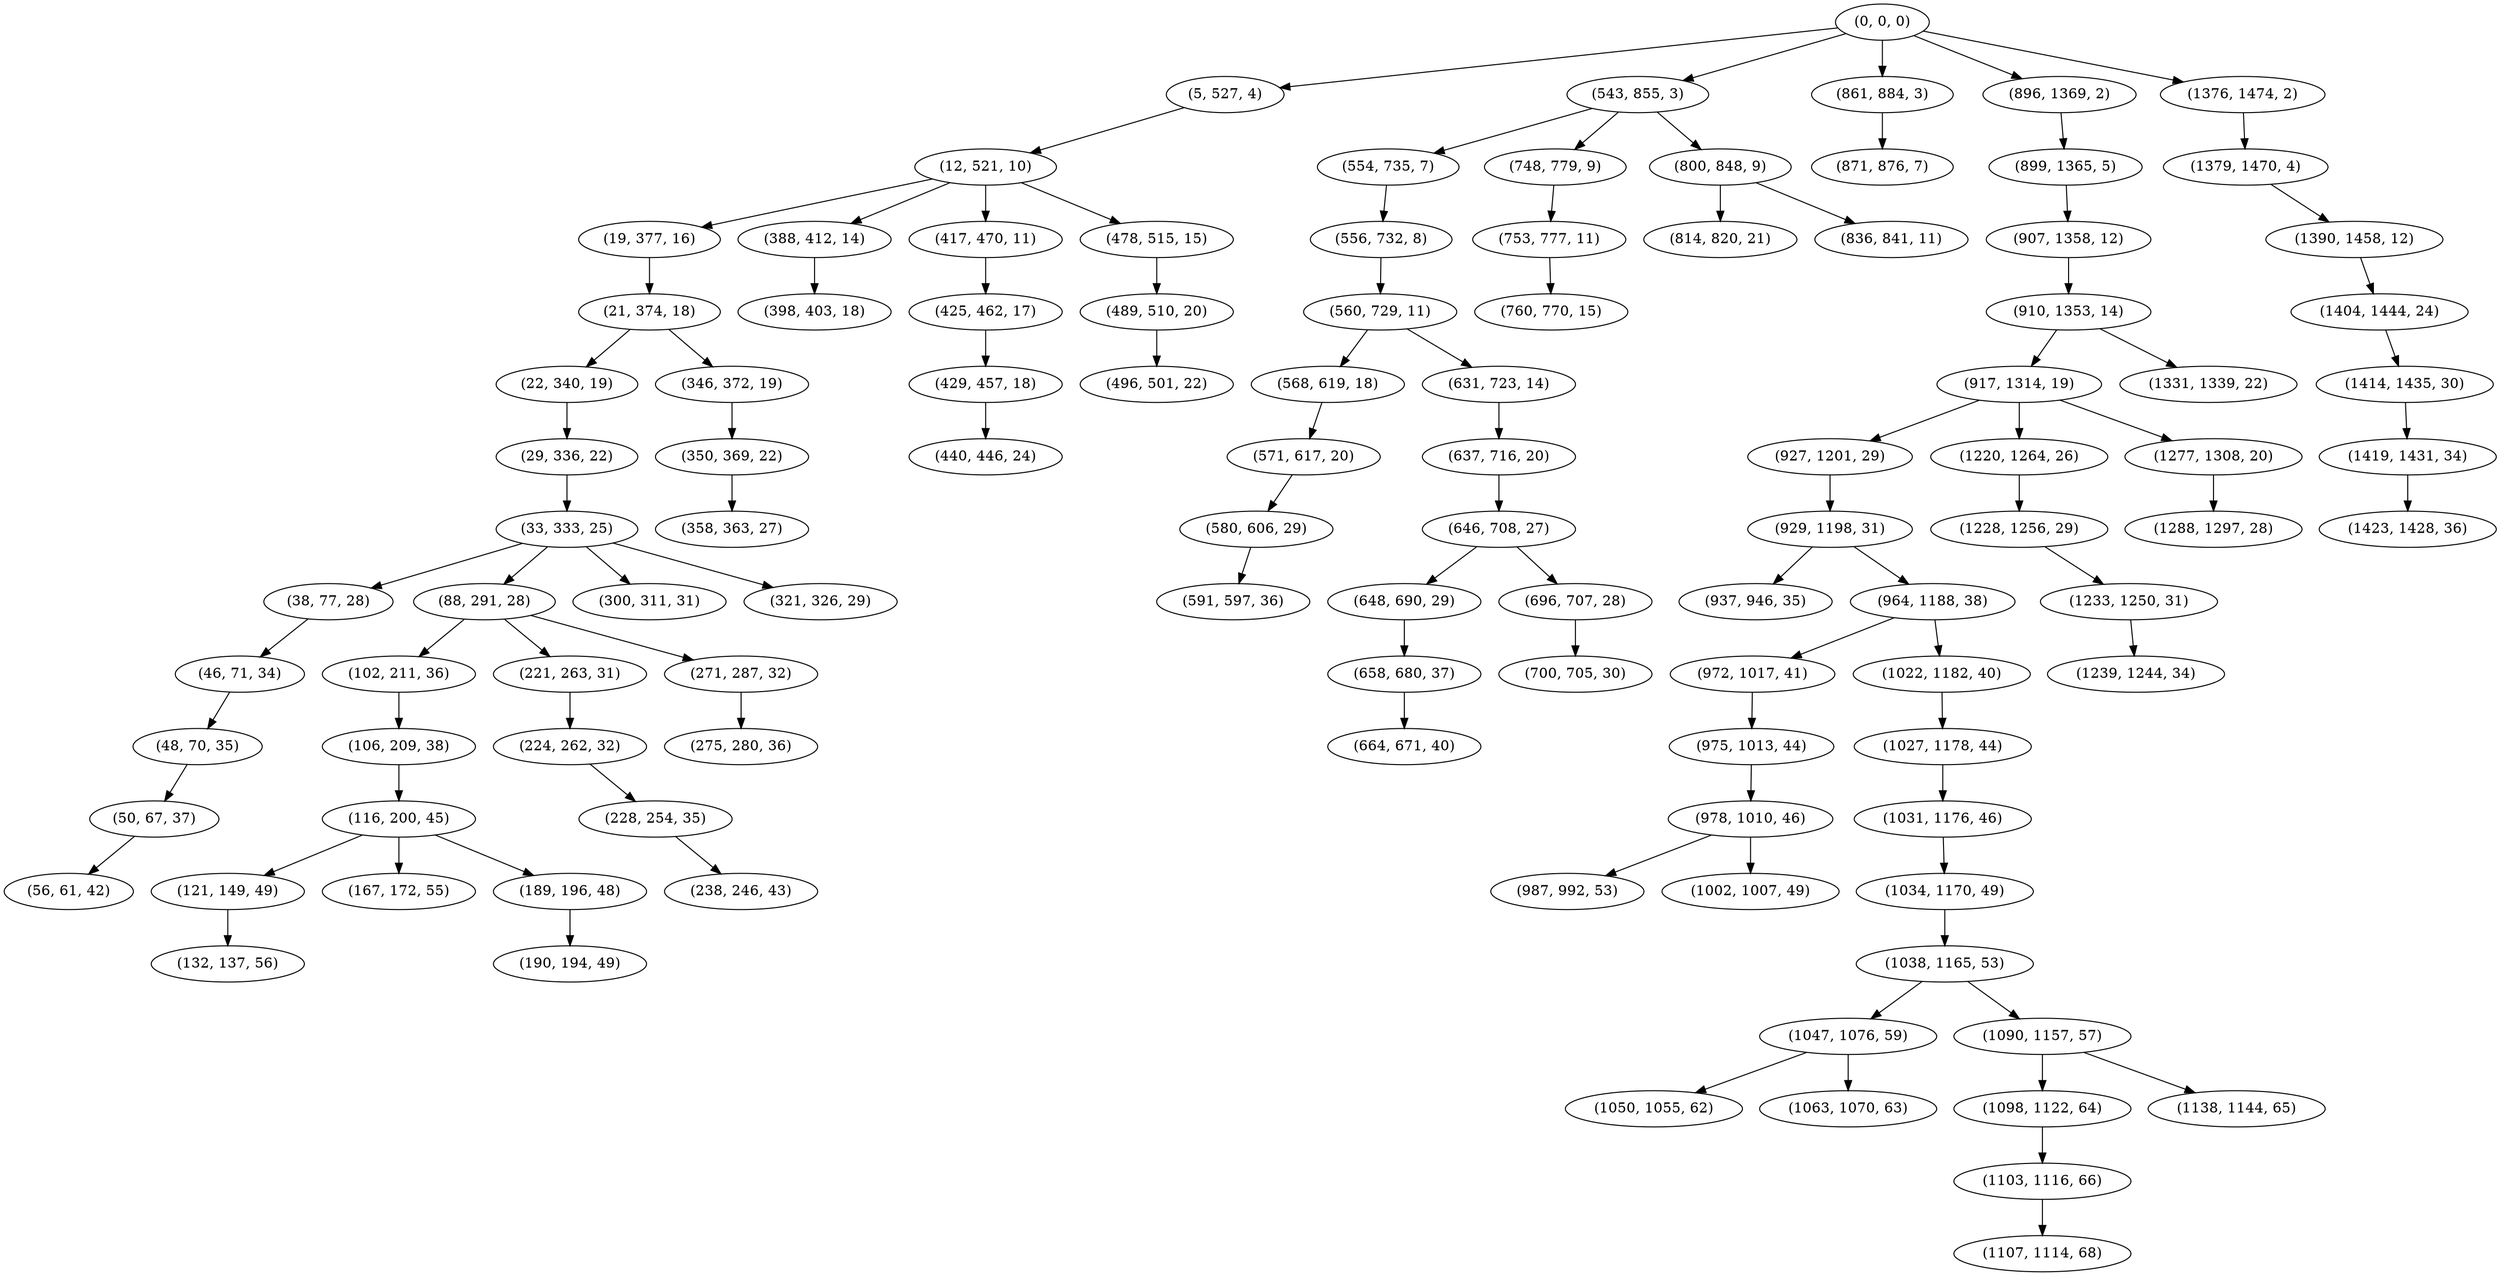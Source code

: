 digraph tree {
    "(0, 0, 0)";
    "(5, 527, 4)";
    "(12, 521, 10)";
    "(19, 377, 16)";
    "(21, 374, 18)";
    "(22, 340, 19)";
    "(29, 336, 22)";
    "(33, 333, 25)";
    "(38, 77, 28)";
    "(46, 71, 34)";
    "(48, 70, 35)";
    "(50, 67, 37)";
    "(56, 61, 42)";
    "(88, 291, 28)";
    "(102, 211, 36)";
    "(106, 209, 38)";
    "(116, 200, 45)";
    "(121, 149, 49)";
    "(132, 137, 56)";
    "(167, 172, 55)";
    "(189, 196, 48)";
    "(190, 194, 49)";
    "(221, 263, 31)";
    "(224, 262, 32)";
    "(228, 254, 35)";
    "(238, 246, 43)";
    "(271, 287, 32)";
    "(275, 280, 36)";
    "(300, 311, 31)";
    "(321, 326, 29)";
    "(346, 372, 19)";
    "(350, 369, 22)";
    "(358, 363, 27)";
    "(388, 412, 14)";
    "(398, 403, 18)";
    "(417, 470, 11)";
    "(425, 462, 17)";
    "(429, 457, 18)";
    "(440, 446, 24)";
    "(478, 515, 15)";
    "(489, 510, 20)";
    "(496, 501, 22)";
    "(543, 855, 3)";
    "(554, 735, 7)";
    "(556, 732, 8)";
    "(560, 729, 11)";
    "(568, 619, 18)";
    "(571, 617, 20)";
    "(580, 606, 29)";
    "(591, 597, 36)";
    "(631, 723, 14)";
    "(637, 716, 20)";
    "(646, 708, 27)";
    "(648, 690, 29)";
    "(658, 680, 37)";
    "(664, 671, 40)";
    "(696, 707, 28)";
    "(700, 705, 30)";
    "(748, 779, 9)";
    "(753, 777, 11)";
    "(760, 770, 15)";
    "(800, 848, 9)";
    "(814, 820, 21)";
    "(836, 841, 11)";
    "(861, 884, 3)";
    "(871, 876, 7)";
    "(896, 1369, 2)";
    "(899, 1365, 5)";
    "(907, 1358, 12)";
    "(910, 1353, 14)";
    "(917, 1314, 19)";
    "(927, 1201, 29)";
    "(929, 1198, 31)";
    "(937, 946, 35)";
    "(964, 1188, 38)";
    "(972, 1017, 41)";
    "(975, 1013, 44)";
    "(978, 1010, 46)";
    "(987, 992, 53)";
    "(1002, 1007, 49)";
    "(1022, 1182, 40)";
    "(1027, 1178, 44)";
    "(1031, 1176, 46)";
    "(1034, 1170, 49)";
    "(1038, 1165, 53)";
    "(1047, 1076, 59)";
    "(1050, 1055, 62)";
    "(1063, 1070, 63)";
    "(1090, 1157, 57)";
    "(1098, 1122, 64)";
    "(1103, 1116, 66)";
    "(1107, 1114, 68)";
    "(1138, 1144, 65)";
    "(1220, 1264, 26)";
    "(1228, 1256, 29)";
    "(1233, 1250, 31)";
    "(1239, 1244, 34)";
    "(1277, 1308, 20)";
    "(1288, 1297, 28)";
    "(1331, 1339, 22)";
    "(1376, 1474, 2)";
    "(1379, 1470, 4)";
    "(1390, 1458, 12)";
    "(1404, 1444, 24)";
    "(1414, 1435, 30)";
    "(1419, 1431, 34)";
    "(1423, 1428, 36)";
    "(0, 0, 0)" -> "(5, 527, 4)";
    "(0, 0, 0)" -> "(543, 855, 3)";
    "(0, 0, 0)" -> "(861, 884, 3)";
    "(0, 0, 0)" -> "(896, 1369, 2)";
    "(0, 0, 0)" -> "(1376, 1474, 2)";
    "(5, 527, 4)" -> "(12, 521, 10)";
    "(12, 521, 10)" -> "(19, 377, 16)";
    "(12, 521, 10)" -> "(388, 412, 14)";
    "(12, 521, 10)" -> "(417, 470, 11)";
    "(12, 521, 10)" -> "(478, 515, 15)";
    "(19, 377, 16)" -> "(21, 374, 18)";
    "(21, 374, 18)" -> "(22, 340, 19)";
    "(21, 374, 18)" -> "(346, 372, 19)";
    "(22, 340, 19)" -> "(29, 336, 22)";
    "(29, 336, 22)" -> "(33, 333, 25)";
    "(33, 333, 25)" -> "(38, 77, 28)";
    "(33, 333, 25)" -> "(88, 291, 28)";
    "(33, 333, 25)" -> "(300, 311, 31)";
    "(33, 333, 25)" -> "(321, 326, 29)";
    "(38, 77, 28)" -> "(46, 71, 34)";
    "(46, 71, 34)" -> "(48, 70, 35)";
    "(48, 70, 35)" -> "(50, 67, 37)";
    "(50, 67, 37)" -> "(56, 61, 42)";
    "(88, 291, 28)" -> "(102, 211, 36)";
    "(88, 291, 28)" -> "(221, 263, 31)";
    "(88, 291, 28)" -> "(271, 287, 32)";
    "(102, 211, 36)" -> "(106, 209, 38)";
    "(106, 209, 38)" -> "(116, 200, 45)";
    "(116, 200, 45)" -> "(121, 149, 49)";
    "(116, 200, 45)" -> "(167, 172, 55)";
    "(116, 200, 45)" -> "(189, 196, 48)";
    "(121, 149, 49)" -> "(132, 137, 56)";
    "(189, 196, 48)" -> "(190, 194, 49)";
    "(221, 263, 31)" -> "(224, 262, 32)";
    "(224, 262, 32)" -> "(228, 254, 35)";
    "(228, 254, 35)" -> "(238, 246, 43)";
    "(271, 287, 32)" -> "(275, 280, 36)";
    "(346, 372, 19)" -> "(350, 369, 22)";
    "(350, 369, 22)" -> "(358, 363, 27)";
    "(388, 412, 14)" -> "(398, 403, 18)";
    "(417, 470, 11)" -> "(425, 462, 17)";
    "(425, 462, 17)" -> "(429, 457, 18)";
    "(429, 457, 18)" -> "(440, 446, 24)";
    "(478, 515, 15)" -> "(489, 510, 20)";
    "(489, 510, 20)" -> "(496, 501, 22)";
    "(543, 855, 3)" -> "(554, 735, 7)";
    "(543, 855, 3)" -> "(748, 779, 9)";
    "(543, 855, 3)" -> "(800, 848, 9)";
    "(554, 735, 7)" -> "(556, 732, 8)";
    "(556, 732, 8)" -> "(560, 729, 11)";
    "(560, 729, 11)" -> "(568, 619, 18)";
    "(560, 729, 11)" -> "(631, 723, 14)";
    "(568, 619, 18)" -> "(571, 617, 20)";
    "(571, 617, 20)" -> "(580, 606, 29)";
    "(580, 606, 29)" -> "(591, 597, 36)";
    "(631, 723, 14)" -> "(637, 716, 20)";
    "(637, 716, 20)" -> "(646, 708, 27)";
    "(646, 708, 27)" -> "(648, 690, 29)";
    "(646, 708, 27)" -> "(696, 707, 28)";
    "(648, 690, 29)" -> "(658, 680, 37)";
    "(658, 680, 37)" -> "(664, 671, 40)";
    "(696, 707, 28)" -> "(700, 705, 30)";
    "(748, 779, 9)" -> "(753, 777, 11)";
    "(753, 777, 11)" -> "(760, 770, 15)";
    "(800, 848, 9)" -> "(814, 820, 21)";
    "(800, 848, 9)" -> "(836, 841, 11)";
    "(861, 884, 3)" -> "(871, 876, 7)";
    "(896, 1369, 2)" -> "(899, 1365, 5)";
    "(899, 1365, 5)" -> "(907, 1358, 12)";
    "(907, 1358, 12)" -> "(910, 1353, 14)";
    "(910, 1353, 14)" -> "(917, 1314, 19)";
    "(910, 1353, 14)" -> "(1331, 1339, 22)";
    "(917, 1314, 19)" -> "(927, 1201, 29)";
    "(917, 1314, 19)" -> "(1220, 1264, 26)";
    "(917, 1314, 19)" -> "(1277, 1308, 20)";
    "(927, 1201, 29)" -> "(929, 1198, 31)";
    "(929, 1198, 31)" -> "(937, 946, 35)";
    "(929, 1198, 31)" -> "(964, 1188, 38)";
    "(964, 1188, 38)" -> "(972, 1017, 41)";
    "(964, 1188, 38)" -> "(1022, 1182, 40)";
    "(972, 1017, 41)" -> "(975, 1013, 44)";
    "(975, 1013, 44)" -> "(978, 1010, 46)";
    "(978, 1010, 46)" -> "(987, 992, 53)";
    "(978, 1010, 46)" -> "(1002, 1007, 49)";
    "(1022, 1182, 40)" -> "(1027, 1178, 44)";
    "(1027, 1178, 44)" -> "(1031, 1176, 46)";
    "(1031, 1176, 46)" -> "(1034, 1170, 49)";
    "(1034, 1170, 49)" -> "(1038, 1165, 53)";
    "(1038, 1165, 53)" -> "(1047, 1076, 59)";
    "(1038, 1165, 53)" -> "(1090, 1157, 57)";
    "(1047, 1076, 59)" -> "(1050, 1055, 62)";
    "(1047, 1076, 59)" -> "(1063, 1070, 63)";
    "(1090, 1157, 57)" -> "(1098, 1122, 64)";
    "(1090, 1157, 57)" -> "(1138, 1144, 65)";
    "(1098, 1122, 64)" -> "(1103, 1116, 66)";
    "(1103, 1116, 66)" -> "(1107, 1114, 68)";
    "(1220, 1264, 26)" -> "(1228, 1256, 29)";
    "(1228, 1256, 29)" -> "(1233, 1250, 31)";
    "(1233, 1250, 31)" -> "(1239, 1244, 34)";
    "(1277, 1308, 20)" -> "(1288, 1297, 28)";
    "(1376, 1474, 2)" -> "(1379, 1470, 4)";
    "(1379, 1470, 4)" -> "(1390, 1458, 12)";
    "(1390, 1458, 12)" -> "(1404, 1444, 24)";
    "(1404, 1444, 24)" -> "(1414, 1435, 30)";
    "(1414, 1435, 30)" -> "(1419, 1431, 34)";
    "(1419, 1431, 34)" -> "(1423, 1428, 36)";
}
